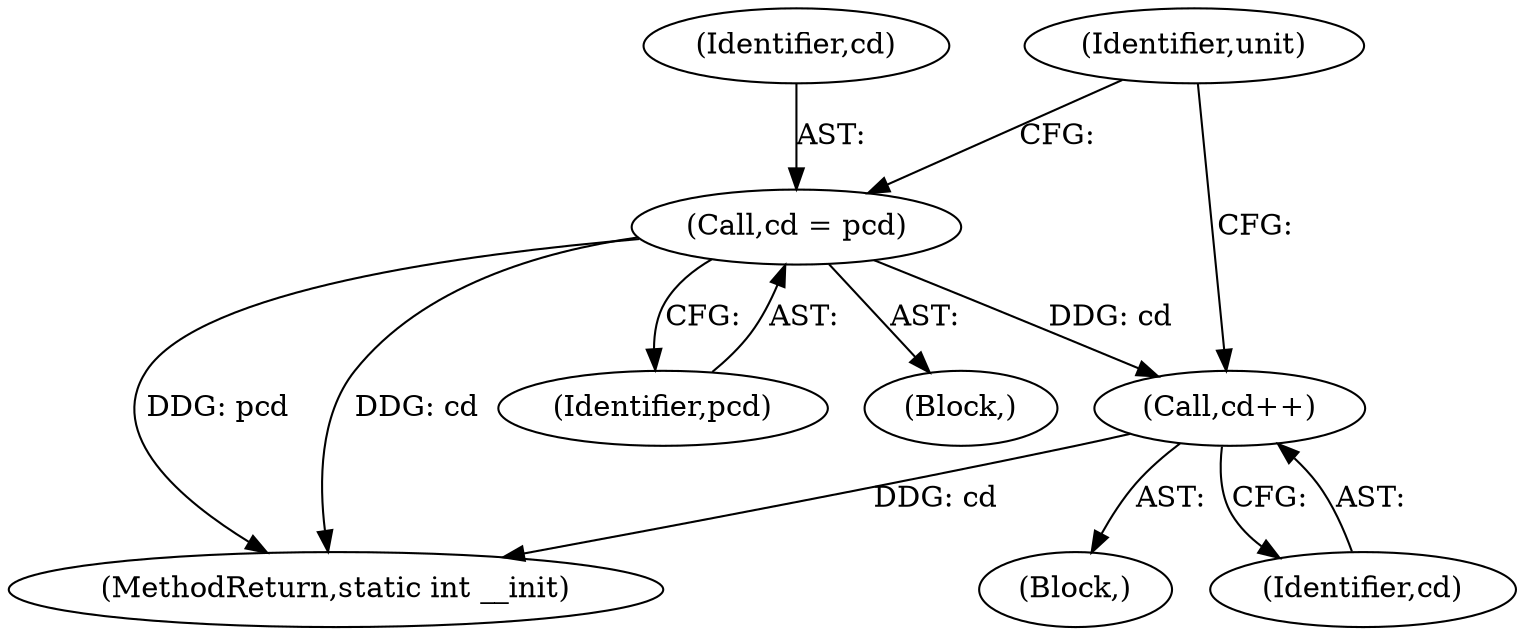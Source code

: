 digraph "0_linux_f0d1762554014ce0ae347b9f0d088f2c157c8c72_1@pointer" {
"1000137" [label="(Call,cd++)"];
"1000128" [label="(Call,cd = pcd)"];
"1000128" [label="(Call,cd = pcd)"];
"1000138" [label="(Identifier,cd)"];
"1000204" [label="(MethodReturn,static int __init)"];
"1000130" [label="(Identifier,pcd)"];
"1000124" [label="(Block,)"];
"1000129" [label="(Identifier,cd)"];
"1000137" [label="(Call,cd++)"];
"1000134" [label="(Block,)"];
"1000132" [label="(Identifier,unit)"];
"1000137" -> "1000134"  [label="AST: "];
"1000137" -> "1000138"  [label="CFG: "];
"1000138" -> "1000137"  [label="AST: "];
"1000132" -> "1000137"  [label="CFG: "];
"1000137" -> "1000204"  [label="DDG: cd"];
"1000128" -> "1000137"  [label="DDG: cd"];
"1000128" -> "1000124"  [label="AST: "];
"1000128" -> "1000130"  [label="CFG: "];
"1000129" -> "1000128"  [label="AST: "];
"1000130" -> "1000128"  [label="AST: "];
"1000132" -> "1000128"  [label="CFG: "];
"1000128" -> "1000204"  [label="DDG: pcd"];
"1000128" -> "1000204"  [label="DDG: cd"];
}
